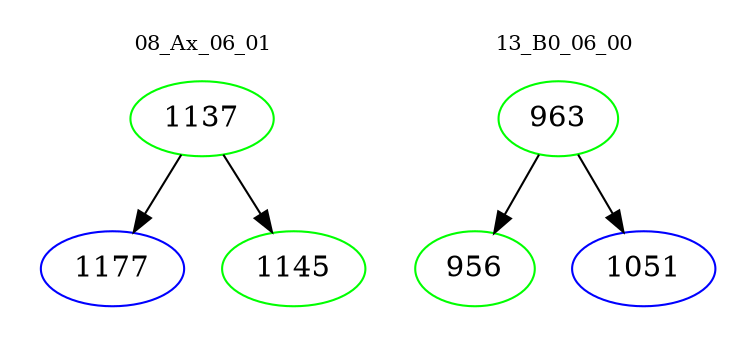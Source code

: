 digraph{
subgraph cluster_0 {
color = white
label = "08_Ax_06_01";
fontsize=10;
T0_1137 [label="1137", color="green"]
T0_1137 -> T0_1177 [color="black"]
T0_1177 [label="1177", color="blue"]
T0_1137 -> T0_1145 [color="black"]
T0_1145 [label="1145", color="green"]
}
subgraph cluster_1 {
color = white
label = "13_B0_06_00";
fontsize=10;
T1_963 [label="963", color="green"]
T1_963 -> T1_956 [color="black"]
T1_956 [label="956", color="green"]
T1_963 -> T1_1051 [color="black"]
T1_1051 [label="1051", color="blue"]
}
}
